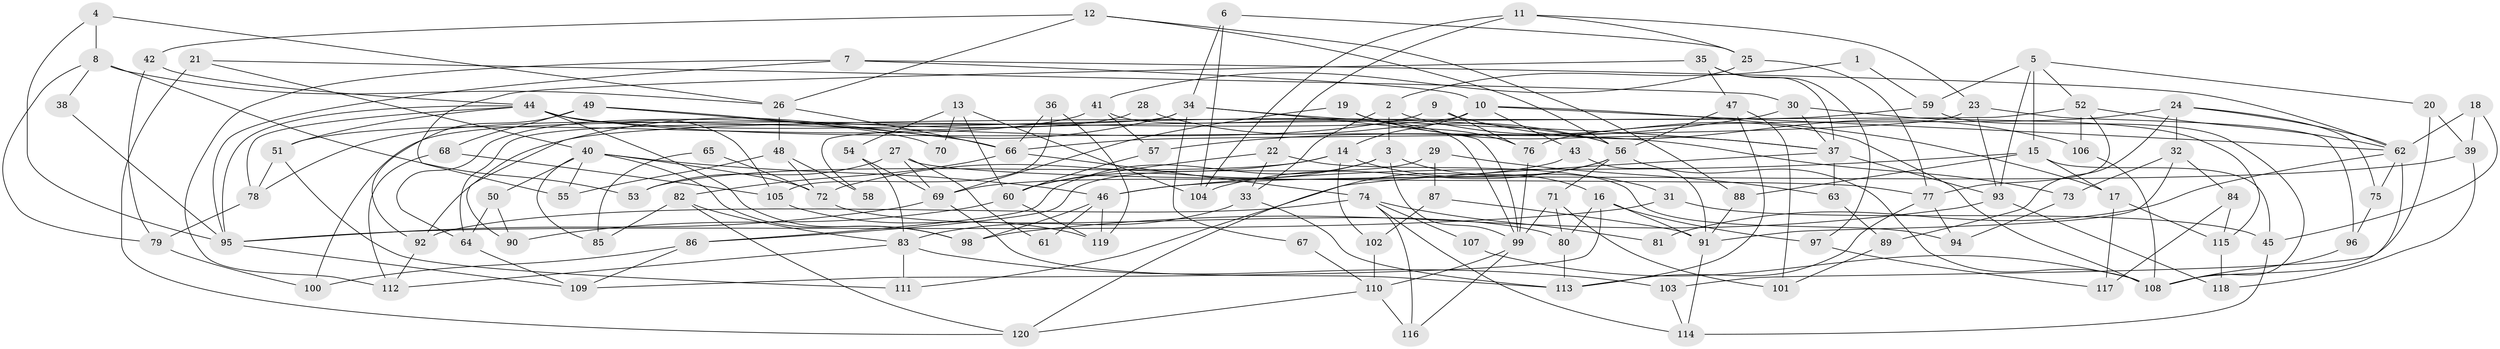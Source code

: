 // Generated by graph-tools (version 1.1) at 2025/11/02/27/25 16:11:16]
// undirected, 120 vertices, 240 edges
graph export_dot {
graph [start="1"]
  node [color=gray90,style=filled];
  1;
  2;
  3;
  4;
  5;
  6;
  7;
  8;
  9;
  10;
  11;
  12;
  13;
  14;
  15;
  16;
  17;
  18;
  19;
  20;
  21;
  22;
  23;
  24;
  25;
  26;
  27;
  28;
  29;
  30;
  31;
  32;
  33;
  34;
  35;
  36;
  37;
  38;
  39;
  40;
  41;
  42;
  43;
  44;
  45;
  46;
  47;
  48;
  49;
  50;
  51;
  52;
  53;
  54;
  55;
  56;
  57;
  58;
  59;
  60;
  61;
  62;
  63;
  64;
  65;
  66;
  67;
  68;
  69;
  70;
  71;
  72;
  73;
  74;
  75;
  76;
  77;
  78;
  79;
  80;
  81;
  82;
  83;
  84;
  85;
  86;
  87;
  88;
  89;
  90;
  91;
  92;
  93;
  94;
  95;
  96;
  97;
  98;
  99;
  100;
  101;
  102;
  103;
  104;
  105;
  106;
  107;
  108;
  109;
  110;
  111;
  112;
  113;
  114;
  115;
  116;
  117;
  118;
  119;
  120;
  1 -- 2;
  1 -- 59;
  2 -- 33;
  2 -- 108;
  2 -- 3;
  3 -- 60;
  3 -- 16;
  3 -- 86;
  3 -- 99;
  4 -- 26;
  4 -- 95;
  4 -- 8;
  5 -- 93;
  5 -- 52;
  5 -- 15;
  5 -- 20;
  5 -- 59;
  6 -- 34;
  6 -- 25;
  6 -- 104;
  7 -- 95;
  7 -- 62;
  7 -- 10;
  7 -- 112;
  8 -- 79;
  8 -- 26;
  8 -- 38;
  8 -- 53;
  9 -- 106;
  9 -- 78;
  9 -- 76;
  10 -- 43;
  10 -- 14;
  10 -- 17;
  10 -- 62;
  10 -- 100;
  11 -- 22;
  11 -- 104;
  11 -- 23;
  11 -- 25;
  12 -- 88;
  12 -- 56;
  12 -- 26;
  12 -- 42;
  13 -- 54;
  13 -- 104;
  13 -- 60;
  13 -- 70;
  14 -- 31;
  14 -- 53;
  14 -- 72;
  14 -- 102;
  15 -- 46;
  15 -- 17;
  15 -- 45;
  15 -- 88;
  16 -- 91;
  16 -- 80;
  16 -- 97;
  16 -- 109;
  17 -- 115;
  17 -- 117;
  18 -- 39;
  18 -- 62;
  18 -- 45;
  19 -- 76;
  19 -- 37;
  19 -- 69;
  20 -- 103;
  20 -- 39;
  21 -- 40;
  21 -- 120;
  21 -- 30;
  22 -- 60;
  22 -- 33;
  22 -- 94;
  23 -- 66;
  23 -- 93;
  23 -- 96;
  24 -- 62;
  24 -- 76;
  24 -- 32;
  24 -- 75;
  24 -- 89;
  25 -- 41;
  25 -- 77;
  26 -- 48;
  26 -- 66;
  27 -- 69;
  27 -- 53;
  27 -- 61;
  27 -- 77;
  28 -- 56;
  28 -- 64;
  29 -- 86;
  29 -- 63;
  29 -- 87;
  30 -- 37;
  30 -- 57;
  30 -- 115;
  31 -- 45;
  31 -- 95;
  32 -- 73;
  32 -- 84;
  32 -- 91;
  33 -- 113;
  33 -- 83;
  34 -- 99;
  34 -- 90;
  34 -- 37;
  34 -- 64;
  34 -- 67;
  35 -- 37;
  35 -- 97;
  35 -- 47;
  35 -- 55;
  36 -- 119;
  36 -- 66;
  36 -- 105;
  37 -- 93;
  37 -- 63;
  37 -- 111;
  38 -- 95;
  39 -- 118;
  39 -- 46;
  40 -- 55;
  40 -- 72;
  40 -- 46;
  40 -- 50;
  40 -- 85;
  40 -- 98;
  41 -- 51;
  41 -- 99;
  41 -- 57;
  42 -- 44;
  42 -- 79;
  43 -- 69;
  43 -- 91;
  44 -- 98;
  44 -- 105;
  44 -- 51;
  44 -- 56;
  44 -- 73;
  44 -- 78;
  44 -- 95;
  45 -- 114;
  46 -- 61;
  46 -- 98;
  46 -- 119;
  47 -- 113;
  47 -- 56;
  47 -- 101;
  48 -- 72;
  48 -- 55;
  48 -- 58;
  49 -- 92;
  49 -- 68;
  49 -- 66;
  49 -- 70;
  50 -- 64;
  50 -- 90;
  51 -- 111;
  51 -- 78;
  52 -- 62;
  52 -- 77;
  52 -- 58;
  52 -- 106;
  54 -- 83;
  54 -- 69;
  56 -- 71;
  56 -- 104;
  56 -- 108;
  56 -- 120;
  57 -- 60;
  59 -- 108;
  59 -- 92;
  60 -- 90;
  60 -- 119;
  62 -- 108;
  62 -- 75;
  62 -- 81;
  63 -- 89;
  64 -- 109;
  65 -- 85;
  65 -- 72;
  66 -- 74;
  66 -- 82;
  67 -- 110;
  68 -- 112;
  68 -- 105;
  69 -- 95;
  69 -- 113;
  71 -- 80;
  71 -- 99;
  71 -- 101;
  72 -- 80;
  73 -- 94;
  74 -- 114;
  74 -- 81;
  74 -- 92;
  74 -- 107;
  74 -- 116;
  75 -- 96;
  76 -- 99;
  77 -- 94;
  77 -- 113;
  78 -- 79;
  79 -- 100;
  80 -- 113;
  82 -- 120;
  82 -- 83;
  82 -- 85;
  83 -- 112;
  83 -- 103;
  83 -- 111;
  84 -- 115;
  84 -- 117;
  86 -- 100;
  86 -- 109;
  87 -- 102;
  87 -- 91;
  88 -- 91;
  89 -- 101;
  91 -- 114;
  92 -- 112;
  93 -- 98;
  93 -- 118;
  95 -- 109;
  96 -- 108;
  97 -- 117;
  99 -- 110;
  99 -- 116;
  102 -- 110;
  103 -- 114;
  105 -- 119;
  106 -- 108;
  107 -- 108;
  110 -- 116;
  110 -- 120;
  115 -- 118;
}

